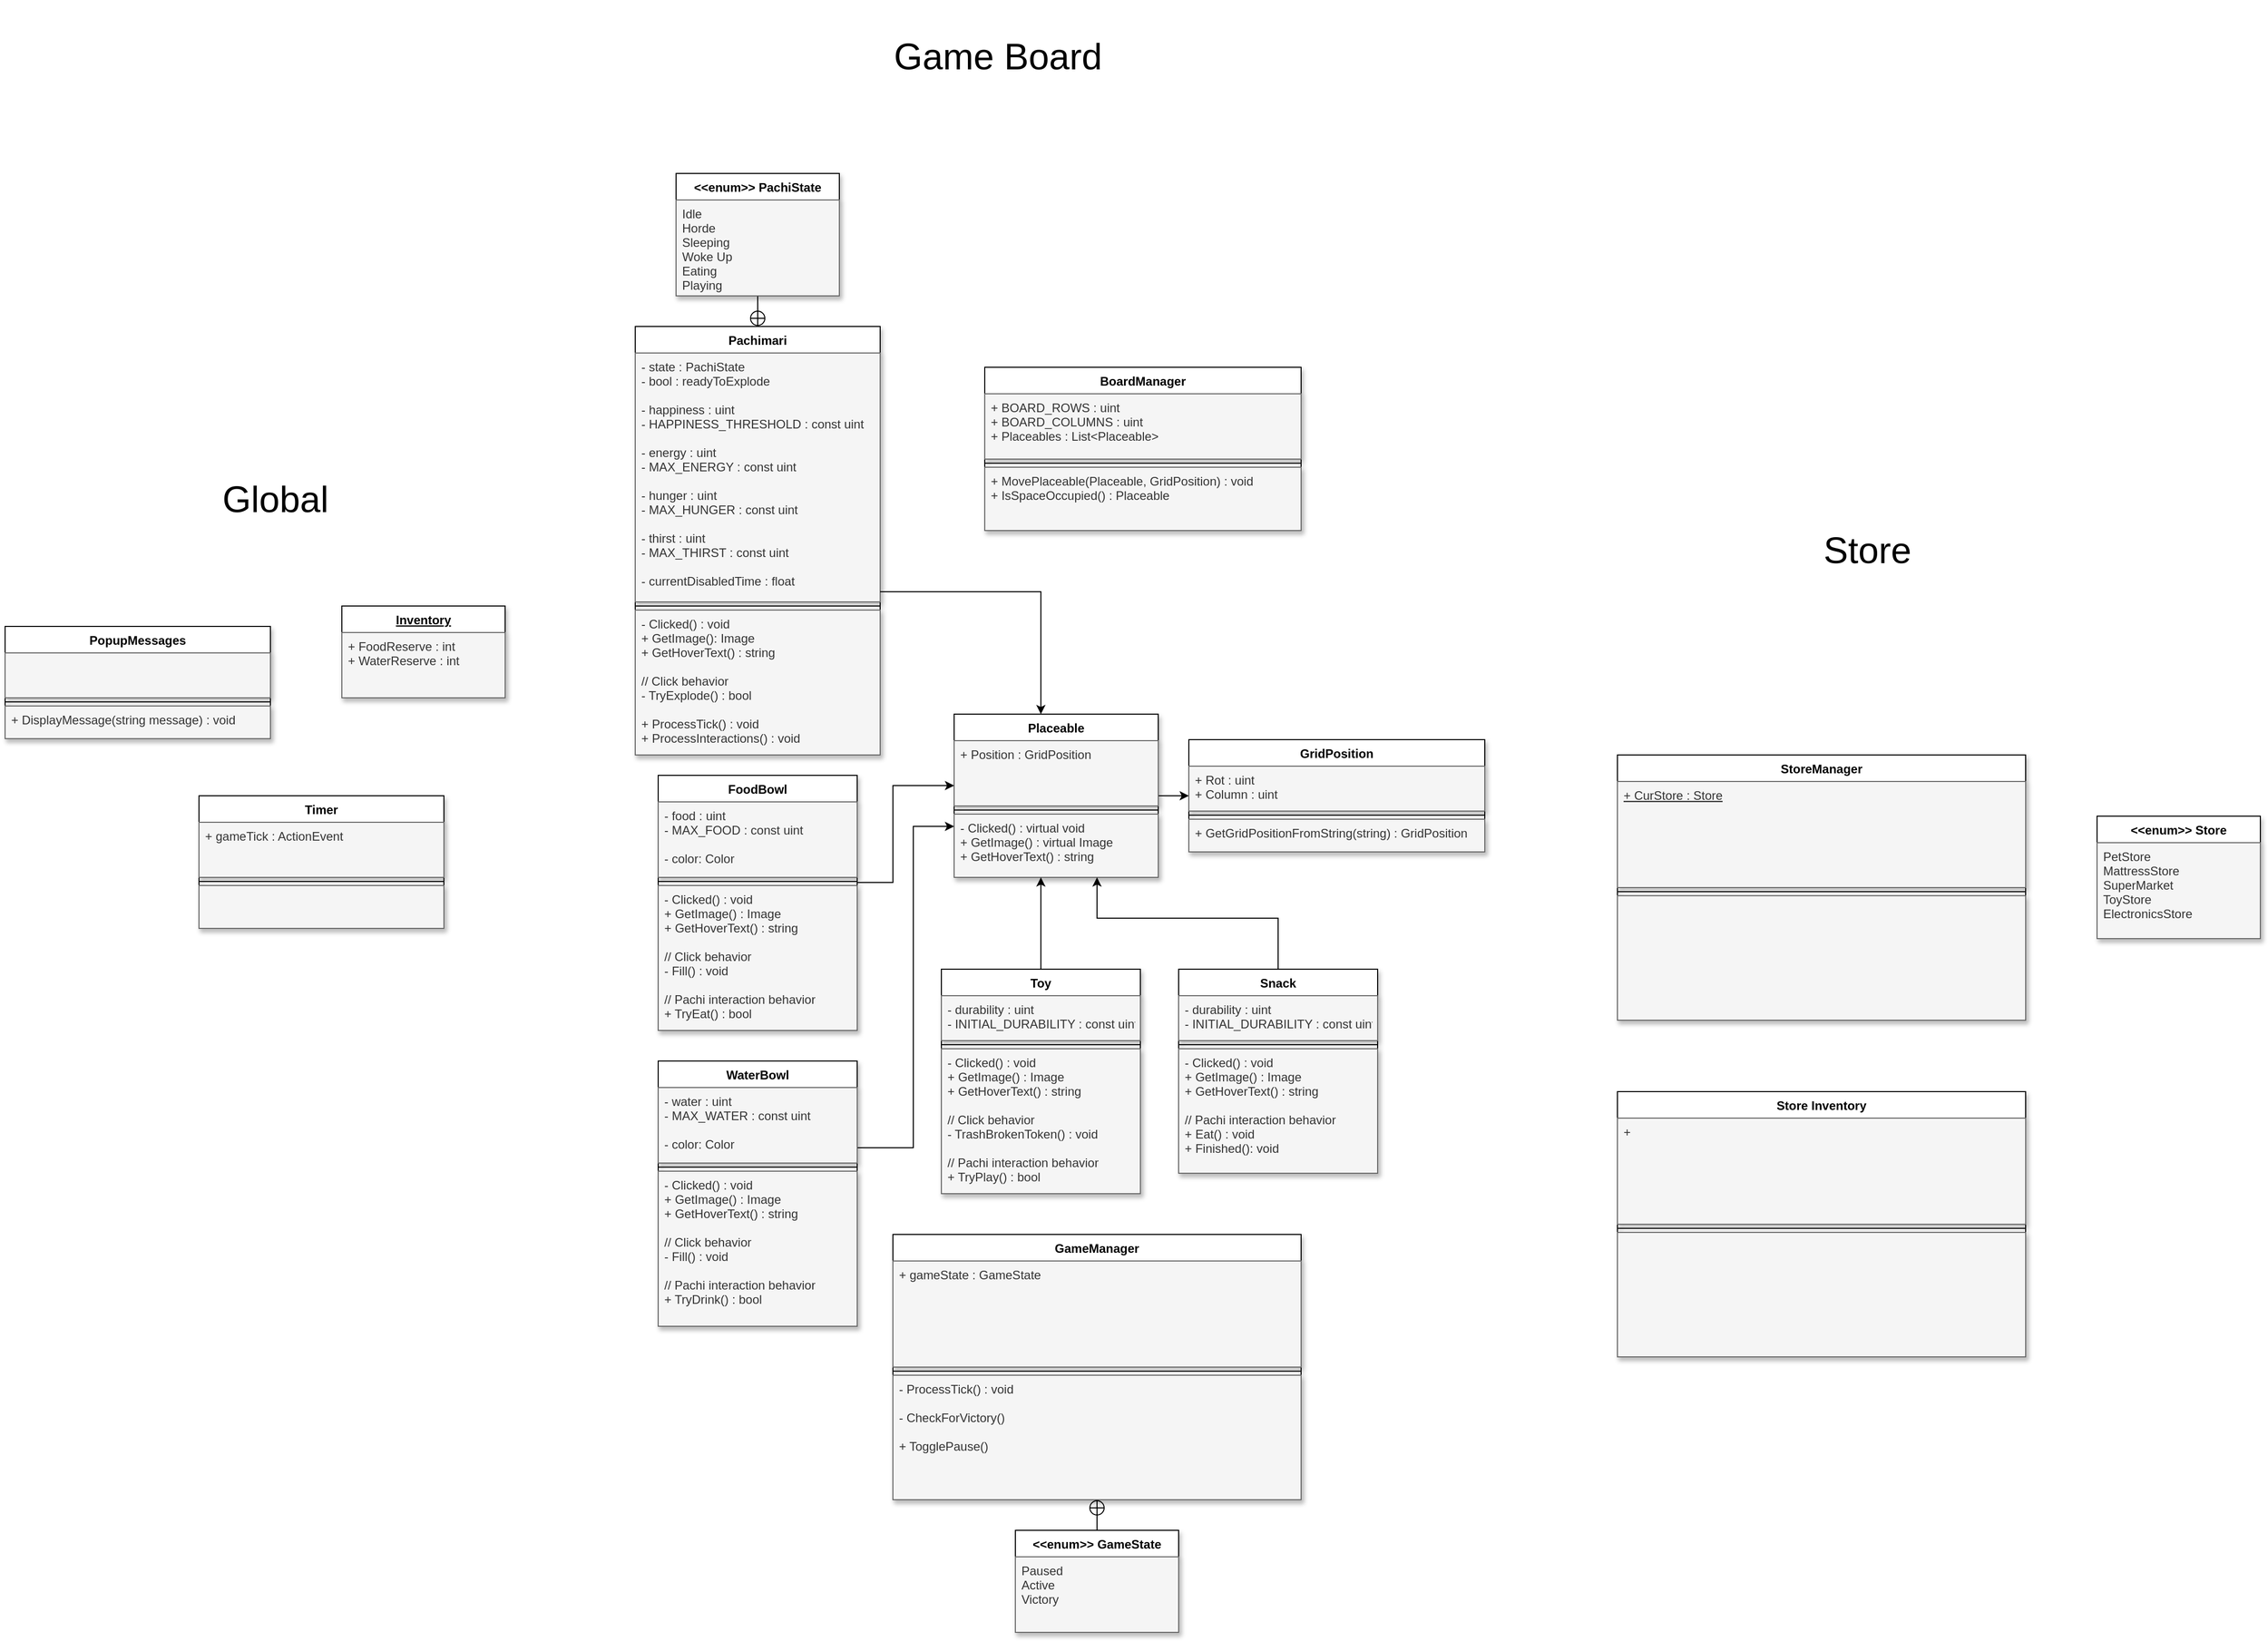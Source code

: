 <mxfile version="24.4.13" type="device">
  <diagram id="C5RBs43oDa-KdzZeNtuy" name="Page-1">
    <mxGraphModel dx="3609" dy="2235" grid="1" gridSize="10" guides="1" tooltips="1" connect="1" arrows="1" fold="1" page="1" pageScale="1" pageWidth="1169" pageHeight="827" math="0" shadow="0">
      <root>
        <mxCell id="WIyWlLk6GJQsqaUBKTNV-0" />
        <mxCell id="WIyWlLk6GJQsqaUBKTNV-1" parent="WIyWlLk6GJQsqaUBKTNV-0" />
        <mxCell id="AOlnmytW2cwgIjbbJOnA-0" value="Pachimari" style="swimlane;fontStyle=1;align=center;verticalAlign=top;childLayout=stackLayout;horizontal=1;startSize=26;horizontalStack=0;resizeParent=1;resizeParentMax=0;resizeLast=0;collapsible=1;marginBottom=0;labelBackgroundColor=none;labelBorderColor=none;shadow=1;" parent="WIyWlLk6GJQsqaUBKTNV-1" vertex="1">
          <mxGeometry x="517.5" y="-80" width="240" height="420" as="geometry" />
        </mxCell>
        <mxCell id="AOlnmytW2cwgIjbbJOnA-1" value="- state : PachiState&#xa;- bool : readyToExplode&#xa;&#xa;- happiness : uint&#xa;- HAPPINESS_THRESHOLD : const uint&#xa;&#xa;- energy : uint&#xa;- MAX_ENERGY : const uint&#xa;&#xa;- hunger : uint&#xa;- MAX_HUNGER : const uint&#xa;&#xa;- thirst : uint&#xa;- MAX_THIRST : const uint&#xa;&#xa;- currentDisabledTime : float" style="text;align=left;verticalAlign=top;spacingLeft=4;spacingRight=4;overflow=hidden;rotatable=0;points=[[0,0.5],[1,0.5]];portConstraint=eastwest;labelBackgroundColor=none;labelBorderColor=none;shadow=1;fillColor=#f5f5f5;fontColor=#333333;strokeColor=#666666;" parent="AOlnmytW2cwgIjbbJOnA-0" vertex="1">
          <mxGeometry y="26" width="240" height="244" as="geometry" />
        </mxCell>
        <mxCell id="AOlnmytW2cwgIjbbJOnA-2" value="" style="line;strokeWidth=1;align=left;verticalAlign=middle;spacingTop=-1;spacingLeft=3;spacingRight=3;rotatable=0;labelPosition=right;points=[];portConstraint=eastwest;fillColor=#FFFFFF;labelBackgroundColor=none;labelBorderColor=none;fontColor=#333333;shadow=1;" parent="AOlnmytW2cwgIjbbJOnA-0" vertex="1">
          <mxGeometry y="270" width="240" height="8" as="geometry" />
        </mxCell>
        <mxCell id="AOlnmytW2cwgIjbbJOnA-3" value="- Clicked() : void&#xa;+ GetImage(): Image&#xa;+ GetHoverText() : string&#xa;&#xa;// Click behavior&#xa;- TryExplode() : bool&#xa;&#xa;+ ProcessTick() : void&#xa;+ ProcessInteractions() : void" style="text;align=left;verticalAlign=top;spacingLeft=4;spacingRight=4;overflow=hidden;rotatable=0;points=[[0,0.5],[1,0.5]];portConstraint=eastwest;labelBackgroundColor=none;labelBorderColor=none;shadow=1;fillColor=#f5f5f5;fontColor=#333333;strokeColor=#666666;" parent="AOlnmytW2cwgIjbbJOnA-0" vertex="1">
          <mxGeometry y="278" width="240" height="142" as="geometry" />
        </mxCell>
        <mxCell id="AOlnmytW2cwgIjbbJOnA-14" style="edgeStyle=orthogonalEdgeStyle;rounded=0;orthogonalLoop=1;jettySize=auto;html=1;endArrow=circlePlus;endFill=0;" parent="WIyWlLk6GJQsqaUBKTNV-1" source="AOlnmytW2cwgIjbbJOnA-4" target="AOlnmytW2cwgIjbbJOnA-0" edge="1">
          <mxGeometry relative="1" as="geometry" />
        </mxCell>
        <mxCell id="AOlnmytW2cwgIjbbJOnA-4" value="&lt;&lt;enum&gt;&gt; PachiState" style="swimlane;fontStyle=1;align=center;verticalAlign=top;childLayout=stackLayout;horizontal=1;startSize=26;horizontalStack=0;resizeParent=1;resizeParentMax=0;resizeLast=0;collapsible=1;marginBottom=0;labelBackgroundColor=none;labelBorderColor=none;shadow=1;" parent="WIyWlLk6GJQsqaUBKTNV-1" vertex="1">
          <mxGeometry x="557.5" y="-230" width="160" height="120" as="geometry" />
        </mxCell>
        <mxCell id="AOlnmytW2cwgIjbbJOnA-5" value="Idle&#xa;Horde&#xa;Sleeping&#xa;Woke Up&#xa;Eating&#xa;Playing" style="text;align=left;verticalAlign=top;spacingLeft=4;spacingRight=4;overflow=hidden;rotatable=0;points=[[0,0.5],[1,0.5]];portConstraint=eastwest;labelBackgroundColor=none;labelBorderColor=none;shadow=1;fillColor=#f5f5f5;fontColor=#333333;strokeColor=#666666;" parent="AOlnmytW2cwgIjbbJOnA-4" vertex="1">
          <mxGeometry y="26" width="160" height="94" as="geometry" />
        </mxCell>
        <mxCell id="AOlnmytW2cwgIjbbJOnA-8" value="GameManager" style="swimlane;fontStyle=1;align=center;verticalAlign=top;childLayout=stackLayout;horizontal=1;startSize=26;horizontalStack=0;resizeParent=1;resizeParentMax=0;resizeLast=0;collapsible=1;marginBottom=0;labelBackgroundColor=none;labelBorderColor=none;shadow=1;" parent="WIyWlLk6GJQsqaUBKTNV-1" vertex="1">
          <mxGeometry x="770" y="810" width="400" height="260" as="geometry" />
        </mxCell>
        <mxCell id="AOlnmytW2cwgIjbbJOnA-9" value="+ gameState : GameState" style="text;align=left;verticalAlign=top;spacingLeft=4;spacingRight=4;overflow=hidden;rotatable=0;points=[[0,0.5],[1,0.5]];portConstraint=eastwest;labelBackgroundColor=none;labelBorderColor=none;shadow=1;fillColor=#f5f5f5;fontColor=#333333;strokeColor=#666666;" parent="AOlnmytW2cwgIjbbJOnA-8" vertex="1">
          <mxGeometry y="26" width="400" height="104" as="geometry" />
        </mxCell>
        <mxCell id="AOlnmytW2cwgIjbbJOnA-10" value="" style="line;strokeWidth=1;align=left;verticalAlign=middle;spacingTop=-1;spacingLeft=3;spacingRight=3;rotatable=0;labelPosition=right;points=[];portConstraint=eastwest;fillColor=#FFFFFF;labelBackgroundColor=none;labelBorderColor=none;fontColor=#333333;shadow=1;" parent="AOlnmytW2cwgIjbbJOnA-8" vertex="1">
          <mxGeometry y="130" width="400" height="8" as="geometry" />
        </mxCell>
        <mxCell id="AOlnmytW2cwgIjbbJOnA-11" value="- ProcessTick() : void&#xa;&#xa;- CheckForVictory()&#xa;&#xa;+ TogglePause()" style="text;align=left;verticalAlign=top;spacingLeft=4;spacingRight=4;overflow=hidden;rotatable=0;points=[[0,0.5],[1,0.5]];portConstraint=eastwest;labelBackgroundColor=none;labelBorderColor=none;shadow=1;fillColor=#f5f5f5;fontColor=#333333;strokeColor=#666666;" parent="AOlnmytW2cwgIjbbJOnA-8" vertex="1">
          <mxGeometry y="138" width="400" height="122" as="geometry" />
        </mxCell>
        <mxCell id="AOlnmytW2cwgIjbbJOnA-15" style="edgeStyle=orthogonalEdgeStyle;rounded=0;orthogonalLoop=1;jettySize=auto;html=1;endArrow=circlePlus;endFill=0;" parent="WIyWlLk6GJQsqaUBKTNV-1" source="AOlnmytW2cwgIjbbJOnA-12" target="AOlnmytW2cwgIjbbJOnA-8" edge="1">
          <mxGeometry relative="1" as="geometry" />
        </mxCell>
        <mxCell id="AOlnmytW2cwgIjbbJOnA-12" value="&lt;&lt;enum&gt;&gt; GameState" style="swimlane;fontStyle=1;align=center;verticalAlign=top;childLayout=stackLayout;horizontal=1;startSize=26;horizontalStack=0;resizeParent=1;resizeParentMax=0;resizeLast=0;collapsible=1;marginBottom=0;labelBackgroundColor=none;labelBorderColor=none;shadow=1;" parent="WIyWlLk6GJQsqaUBKTNV-1" vertex="1">
          <mxGeometry x="890" y="1100" width="160" height="100" as="geometry" />
        </mxCell>
        <mxCell id="AOlnmytW2cwgIjbbJOnA-13" value="Paused&#xa;Active&#xa;Victory" style="text;align=left;verticalAlign=top;spacingLeft=4;spacingRight=4;overflow=hidden;rotatable=0;points=[[0,0.5],[1,0.5]];portConstraint=eastwest;labelBackgroundColor=none;labelBorderColor=none;shadow=1;fillColor=#f5f5f5;fontColor=#333333;strokeColor=#666666;" parent="AOlnmytW2cwgIjbbJOnA-12" vertex="1">
          <mxGeometry y="26" width="160" height="74" as="geometry" />
        </mxCell>
        <mxCell id="fGlntZkjJG9JMQLnjwlm-58" style="edgeStyle=orthogonalEdgeStyle;rounded=0;orthogonalLoop=1;jettySize=auto;html=1;" edge="1" parent="WIyWlLk6GJQsqaUBKTNV-1" source="fGlntZkjJG9JMQLnjwlm-0" target="fGlntZkjJG9JMQLnjwlm-53">
          <mxGeometry relative="1" as="geometry" />
        </mxCell>
        <mxCell id="fGlntZkjJG9JMQLnjwlm-0" value="Placeable" style="swimlane;fontStyle=1;align=center;verticalAlign=top;childLayout=stackLayout;horizontal=1;startSize=26;horizontalStack=0;resizeParent=1;resizeParentMax=0;resizeLast=0;collapsible=1;marginBottom=0;labelBackgroundColor=none;labelBorderColor=none;shadow=1;" vertex="1" parent="WIyWlLk6GJQsqaUBKTNV-1">
          <mxGeometry x="830" y="300" width="200" height="160" as="geometry" />
        </mxCell>
        <mxCell id="fGlntZkjJG9JMQLnjwlm-1" value="+ Position : GridPosition" style="text;align=left;verticalAlign=top;spacingLeft=4;spacingRight=4;overflow=hidden;rotatable=0;points=[[0,0.5],[1,0.5]];portConstraint=eastwest;labelBackgroundColor=none;labelBorderColor=none;shadow=1;fillColor=#f5f5f5;fontColor=#333333;strokeColor=#666666;" vertex="1" parent="fGlntZkjJG9JMQLnjwlm-0">
          <mxGeometry y="26" width="200" height="64" as="geometry" />
        </mxCell>
        <mxCell id="fGlntZkjJG9JMQLnjwlm-2" value="" style="line;strokeWidth=1;align=left;verticalAlign=middle;spacingTop=-1;spacingLeft=3;spacingRight=3;rotatable=0;labelPosition=right;points=[];portConstraint=eastwest;fillColor=#FFFFFF;labelBackgroundColor=none;labelBorderColor=none;fontColor=#333333;shadow=1;" vertex="1" parent="fGlntZkjJG9JMQLnjwlm-0">
          <mxGeometry y="90" width="200" height="8" as="geometry" />
        </mxCell>
        <mxCell id="fGlntZkjJG9JMQLnjwlm-3" value="- Clicked() : virtual void&#xa;+ GetImage() : virtual Image&#xa;+ GetHoverText() : string" style="text;align=left;verticalAlign=top;spacingLeft=4;spacingRight=4;overflow=hidden;rotatable=0;points=[[0,0.5],[1,0.5]];portConstraint=eastwest;labelBackgroundColor=none;labelBorderColor=none;shadow=1;fillColor=#f5f5f5;fontColor=#333333;strokeColor=#666666;" vertex="1" parent="fGlntZkjJG9JMQLnjwlm-0">
          <mxGeometry y="98" width="200" height="62" as="geometry" />
        </mxCell>
        <mxCell id="fGlntZkjJG9JMQLnjwlm-13" style="edgeStyle=orthogonalEdgeStyle;rounded=0;orthogonalLoop=1;jettySize=auto;html=1;" edge="1" parent="WIyWlLk6GJQsqaUBKTNV-1" source="AOlnmytW2cwgIjbbJOnA-1" target="fGlntZkjJG9JMQLnjwlm-0">
          <mxGeometry relative="1" as="geometry">
            <Array as="points">
              <mxPoint x="915" y="180" />
            </Array>
          </mxGeometry>
        </mxCell>
        <mxCell id="fGlntZkjJG9JMQLnjwlm-38" style="edgeStyle=orthogonalEdgeStyle;rounded=0;orthogonalLoop=1;jettySize=auto;html=1;" edge="1" parent="WIyWlLk6GJQsqaUBKTNV-1" source="fGlntZkjJG9JMQLnjwlm-14" target="fGlntZkjJG9JMQLnjwlm-0">
          <mxGeometry relative="1" as="geometry">
            <Array as="points">
              <mxPoint x="770" y="465" />
              <mxPoint x="770" y="370" />
            </Array>
          </mxGeometry>
        </mxCell>
        <mxCell id="fGlntZkjJG9JMQLnjwlm-14" value="FoodBowl" style="swimlane;fontStyle=1;align=center;verticalAlign=top;childLayout=stackLayout;horizontal=1;startSize=26;horizontalStack=0;resizeParent=1;resizeParentMax=0;resizeLast=0;collapsible=1;marginBottom=0;labelBackgroundColor=none;labelBorderColor=none;shadow=1;" vertex="1" parent="WIyWlLk6GJQsqaUBKTNV-1">
          <mxGeometry x="540" y="360" width="195" height="250" as="geometry" />
        </mxCell>
        <mxCell id="fGlntZkjJG9JMQLnjwlm-15" value="- food : uint&#xa;- MAX_FOOD : const uint&#xa;&#xa;- color: Color" style="text;align=left;verticalAlign=top;spacingLeft=4;spacingRight=4;overflow=hidden;rotatable=0;points=[[0,0.5],[1,0.5]];portConstraint=eastwest;labelBackgroundColor=none;labelBorderColor=none;shadow=1;fillColor=#f5f5f5;fontColor=#333333;strokeColor=#666666;" vertex="1" parent="fGlntZkjJG9JMQLnjwlm-14">
          <mxGeometry y="26" width="195" height="74" as="geometry" />
        </mxCell>
        <mxCell id="fGlntZkjJG9JMQLnjwlm-16" value="" style="line;strokeWidth=1;align=left;verticalAlign=middle;spacingTop=-1;spacingLeft=3;spacingRight=3;rotatable=0;labelPosition=right;points=[];portConstraint=eastwest;fillColor=#FFFFFF;labelBackgroundColor=none;labelBorderColor=none;fontColor=#333333;shadow=1;" vertex="1" parent="fGlntZkjJG9JMQLnjwlm-14">
          <mxGeometry y="100" width="195" height="8" as="geometry" />
        </mxCell>
        <mxCell id="fGlntZkjJG9JMQLnjwlm-17" value="- Clicked() : void&#xa;+ GetImage() : Image&#xa;+ GetHoverText() : string&#xa;&#xa;// Click behavior&#xa;- Fill() : void&#xa;&#xa;// Pachi interaction behavior&#xa;+ TryEat() : bool" style="text;align=left;verticalAlign=top;spacingLeft=4;spacingRight=4;overflow=hidden;rotatable=0;points=[[0,0.5],[1,0.5]];portConstraint=eastwest;labelBackgroundColor=none;labelBorderColor=none;shadow=1;fillColor=#f5f5f5;fontColor=#333333;strokeColor=#666666;" vertex="1" parent="fGlntZkjJG9JMQLnjwlm-14">
          <mxGeometry y="108" width="195" height="142" as="geometry" />
        </mxCell>
        <mxCell id="fGlntZkjJG9JMQLnjwlm-22" value="Inventory" style="swimlane;fontStyle=5;align=center;verticalAlign=top;childLayout=stackLayout;horizontal=1;startSize=26;horizontalStack=0;resizeParent=1;resizeParentMax=0;resizeLast=0;collapsible=1;marginBottom=0;labelBackgroundColor=none;labelBorderColor=none;shadow=1;" vertex="1" parent="WIyWlLk6GJQsqaUBKTNV-1">
          <mxGeometry x="230" y="194" width="160" height="90" as="geometry" />
        </mxCell>
        <mxCell id="fGlntZkjJG9JMQLnjwlm-23" value="+ FoodReserve : int&#xa;+ WaterReserve : int" style="text;align=left;verticalAlign=top;spacingLeft=4;spacingRight=4;overflow=hidden;rotatable=0;points=[[0,0.5],[1,0.5]];portConstraint=eastwest;labelBackgroundColor=none;labelBorderColor=none;shadow=1;fillColor=#f5f5f5;fontColor=#333333;strokeColor=#666666;" vertex="1" parent="fGlntZkjJG9JMQLnjwlm-22">
          <mxGeometry y="26" width="160" height="64" as="geometry" />
        </mxCell>
        <mxCell id="fGlntZkjJG9JMQLnjwlm-26" value="PopupMessages" style="swimlane;fontStyle=1;align=center;verticalAlign=top;childLayout=stackLayout;horizontal=1;startSize=26;horizontalStack=0;resizeParent=1;resizeParentMax=0;resizeLast=0;collapsible=1;marginBottom=0;labelBackgroundColor=none;labelBorderColor=none;shadow=1;" vertex="1" parent="WIyWlLk6GJQsqaUBKTNV-1">
          <mxGeometry x="-100" y="214" width="260" height="110" as="geometry" />
        </mxCell>
        <mxCell id="fGlntZkjJG9JMQLnjwlm-27" value="" style="text;align=left;verticalAlign=top;spacingLeft=4;spacingRight=4;overflow=hidden;rotatable=0;points=[[0,0.5],[1,0.5]];portConstraint=eastwest;labelBackgroundColor=none;labelBorderColor=none;shadow=1;fillColor=#f5f5f5;fontColor=#333333;strokeColor=#666666;" vertex="1" parent="fGlntZkjJG9JMQLnjwlm-26">
          <mxGeometry y="26" width="260" height="44" as="geometry" />
        </mxCell>
        <mxCell id="fGlntZkjJG9JMQLnjwlm-28" value="" style="line;strokeWidth=1;align=left;verticalAlign=middle;spacingTop=-1;spacingLeft=3;spacingRight=3;rotatable=0;labelPosition=right;points=[];portConstraint=eastwest;fillColor=#FFFFFF;labelBackgroundColor=none;labelBorderColor=none;fontColor=#333333;shadow=1;" vertex="1" parent="fGlntZkjJG9JMQLnjwlm-26">
          <mxGeometry y="70" width="260" height="8" as="geometry" />
        </mxCell>
        <mxCell id="fGlntZkjJG9JMQLnjwlm-29" value="+ DisplayMessage(string message) : void" style="text;align=left;verticalAlign=top;spacingLeft=4;spacingRight=4;overflow=hidden;rotatable=0;points=[[0,0.5],[1,0.5]];portConstraint=eastwest;labelBackgroundColor=none;labelBorderColor=none;shadow=1;fillColor=#f5f5f5;fontColor=#333333;strokeColor=#666666;" vertex="1" parent="fGlntZkjJG9JMQLnjwlm-26">
          <mxGeometry y="78" width="260" height="32" as="geometry" />
        </mxCell>
        <mxCell id="fGlntZkjJG9JMQLnjwlm-39" style="edgeStyle=orthogonalEdgeStyle;rounded=0;orthogonalLoop=1;jettySize=auto;html=1;" edge="1" parent="WIyWlLk6GJQsqaUBKTNV-1" source="fGlntZkjJG9JMQLnjwlm-34" target="fGlntZkjJG9JMQLnjwlm-0">
          <mxGeometry relative="1" as="geometry">
            <Array as="points">
              <mxPoint x="915" y="490" />
              <mxPoint x="915" y="490" />
            </Array>
          </mxGeometry>
        </mxCell>
        <mxCell id="fGlntZkjJG9JMQLnjwlm-34" value="Toy" style="swimlane;fontStyle=1;align=center;verticalAlign=top;childLayout=stackLayout;horizontal=1;startSize=26;horizontalStack=0;resizeParent=1;resizeParentMax=0;resizeLast=0;collapsible=1;marginBottom=0;labelBackgroundColor=none;labelBorderColor=none;shadow=1;" vertex="1" parent="WIyWlLk6GJQsqaUBKTNV-1">
          <mxGeometry x="817.5" y="550" width="195" height="220" as="geometry" />
        </mxCell>
        <mxCell id="fGlntZkjJG9JMQLnjwlm-35" value="- durability : uint&#xa;- INITIAL_DURABILITY : const uint" style="text;align=left;verticalAlign=top;spacingLeft=4;spacingRight=4;overflow=hidden;rotatable=0;points=[[0,0.5],[1,0.5]];portConstraint=eastwest;labelBackgroundColor=none;labelBorderColor=none;shadow=1;fillColor=#f5f5f5;fontColor=#333333;strokeColor=#666666;" vertex="1" parent="fGlntZkjJG9JMQLnjwlm-34">
          <mxGeometry y="26" width="195" height="44" as="geometry" />
        </mxCell>
        <mxCell id="fGlntZkjJG9JMQLnjwlm-36" value="" style="line;strokeWidth=1;align=left;verticalAlign=middle;spacingTop=-1;spacingLeft=3;spacingRight=3;rotatable=0;labelPosition=right;points=[];portConstraint=eastwest;fillColor=#FFFFFF;labelBackgroundColor=none;labelBorderColor=none;fontColor=#333333;shadow=1;" vertex="1" parent="fGlntZkjJG9JMQLnjwlm-34">
          <mxGeometry y="70" width="195" height="8" as="geometry" />
        </mxCell>
        <mxCell id="fGlntZkjJG9JMQLnjwlm-37" value="- Clicked() : void&#xa;+ GetImage() : Image&#xa;+ GetHoverText() : string&#xa;&#xa;// Click behavior&#xa;- TrashBrokenToken() : void&#xa;&#xa;// Pachi interaction behavior&#xa;+ TryPlay() : bool&#xa;" style="text;align=left;verticalAlign=top;spacingLeft=4;spacingRight=4;overflow=hidden;rotatable=0;points=[[0,0.5],[1,0.5]];portConstraint=eastwest;labelBackgroundColor=none;labelBorderColor=none;shadow=1;fillColor=#f5f5f5;fontColor=#333333;strokeColor=#666666;" vertex="1" parent="fGlntZkjJG9JMQLnjwlm-34">
          <mxGeometry y="78" width="195" height="142" as="geometry" />
        </mxCell>
        <mxCell id="fGlntZkjJG9JMQLnjwlm-44" style="edgeStyle=orthogonalEdgeStyle;rounded=0;orthogonalLoop=1;jettySize=auto;html=1;" edge="1" parent="WIyWlLk6GJQsqaUBKTNV-1" source="fGlntZkjJG9JMQLnjwlm-40" target="fGlntZkjJG9JMQLnjwlm-0">
          <mxGeometry relative="1" as="geometry">
            <Array as="points">
              <mxPoint x="790" y="725" />
              <mxPoint x="790" y="410" />
            </Array>
          </mxGeometry>
        </mxCell>
        <mxCell id="fGlntZkjJG9JMQLnjwlm-40" value="WaterBowl" style="swimlane;fontStyle=1;align=center;verticalAlign=top;childLayout=stackLayout;horizontal=1;startSize=26;horizontalStack=0;resizeParent=1;resizeParentMax=0;resizeLast=0;collapsible=1;marginBottom=0;labelBackgroundColor=none;labelBorderColor=none;shadow=1;" vertex="1" parent="WIyWlLk6GJQsqaUBKTNV-1">
          <mxGeometry x="540" y="640" width="195" height="260" as="geometry" />
        </mxCell>
        <mxCell id="fGlntZkjJG9JMQLnjwlm-41" value="- water : uint&#xa;- MAX_WATER : const uint&#xa;&#xa;- color: Color" style="text;align=left;verticalAlign=top;spacingLeft=4;spacingRight=4;overflow=hidden;rotatable=0;points=[[0,0.5],[1,0.5]];portConstraint=eastwest;labelBackgroundColor=none;labelBorderColor=none;shadow=1;fillColor=#f5f5f5;fontColor=#333333;strokeColor=#666666;" vertex="1" parent="fGlntZkjJG9JMQLnjwlm-40">
          <mxGeometry y="26" width="195" height="74" as="geometry" />
        </mxCell>
        <mxCell id="fGlntZkjJG9JMQLnjwlm-42" value="" style="line;strokeWidth=1;align=left;verticalAlign=middle;spacingTop=-1;spacingLeft=3;spacingRight=3;rotatable=0;labelPosition=right;points=[];portConstraint=eastwest;fillColor=#FFFFFF;labelBackgroundColor=none;labelBorderColor=none;fontColor=#333333;shadow=1;" vertex="1" parent="fGlntZkjJG9JMQLnjwlm-40">
          <mxGeometry y="100" width="195" height="8" as="geometry" />
        </mxCell>
        <mxCell id="fGlntZkjJG9JMQLnjwlm-43" value="- Clicked() : void&#xa;+ GetImage() : Image&#xa;+ GetHoverText() : string&#xa;&#xa;// Click behavior&#xa;- Fill() : void&#xa;&#xa;// Pachi interaction behavior&#xa;+ TryDrink() : bool" style="text;align=left;verticalAlign=top;spacingLeft=4;spacingRight=4;overflow=hidden;rotatable=0;points=[[0,0.5],[1,0.5]];portConstraint=eastwest;labelBackgroundColor=none;labelBorderColor=none;shadow=1;fillColor=#f5f5f5;fontColor=#333333;strokeColor=#666666;" vertex="1" parent="fGlntZkjJG9JMQLnjwlm-40">
          <mxGeometry y="108" width="195" height="152" as="geometry" />
        </mxCell>
        <mxCell id="fGlntZkjJG9JMQLnjwlm-45" value="BoardManager" style="swimlane;fontStyle=1;align=center;verticalAlign=top;childLayout=stackLayout;horizontal=1;startSize=26;horizontalStack=0;resizeParent=1;resizeParentMax=0;resizeLast=0;collapsible=1;marginBottom=0;labelBackgroundColor=none;labelBorderColor=none;shadow=1;" vertex="1" parent="WIyWlLk6GJQsqaUBKTNV-1">
          <mxGeometry x="860" y="-40" width="310" height="160" as="geometry" />
        </mxCell>
        <mxCell id="fGlntZkjJG9JMQLnjwlm-46" value="+ BOARD_ROWS : uint&#xa;+ BOARD_COLUMNS : uint&#xa;+ Placeables : List&lt;Placeable&gt;" style="text;align=left;verticalAlign=top;spacingLeft=4;spacingRight=4;overflow=hidden;rotatable=0;points=[[0,0.5],[1,0.5]];portConstraint=eastwest;labelBackgroundColor=none;labelBorderColor=none;shadow=1;fillColor=#f5f5f5;fontColor=#333333;strokeColor=#666666;" vertex="1" parent="fGlntZkjJG9JMQLnjwlm-45">
          <mxGeometry y="26" width="310" height="64" as="geometry" />
        </mxCell>
        <mxCell id="fGlntZkjJG9JMQLnjwlm-47" value="" style="line;strokeWidth=1;align=left;verticalAlign=middle;spacingTop=-1;spacingLeft=3;spacingRight=3;rotatable=0;labelPosition=right;points=[];portConstraint=eastwest;fillColor=#FFFFFF;labelBackgroundColor=none;labelBorderColor=none;fontColor=#333333;shadow=1;" vertex="1" parent="fGlntZkjJG9JMQLnjwlm-45">
          <mxGeometry y="90" width="310" height="8" as="geometry" />
        </mxCell>
        <mxCell id="fGlntZkjJG9JMQLnjwlm-48" value="+ MovePlaceable(Placeable, GridPosition) : void&#xa;+ IsSpaceOccupied() : Placeable" style="text;align=left;verticalAlign=top;spacingLeft=4;spacingRight=4;overflow=hidden;rotatable=0;points=[[0,0.5],[1,0.5]];portConstraint=eastwest;labelBackgroundColor=none;labelBorderColor=none;shadow=1;fillColor=#f5f5f5;fontColor=#333333;strokeColor=#666666;" vertex="1" parent="fGlntZkjJG9JMQLnjwlm-45">
          <mxGeometry y="98" width="310" height="62" as="geometry" />
        </mxCell>
        <mxCell id="fGlntZkjJG9JMQLnjwlm-49" value="Timer" style="swimlane;fontStyle=1;align=center;verticalAlign=top;childLayout=stackLayout;horizontal=1;startSize=26;horizontalStack=0;resizeParent=1;resizeParentMax=0;resizeLast=0;collapsible=1;marginBottom=0;labelBackgroundColor=none;labelBorderColor=none;shadow=1;" vertex="1" parent="WIyWlLk6GJQsqaUBKTNV-1">
          <mxGeometry x="90" y="380" width="240" height="130" as="geometry" />
        </mxCell>
        <mxCell id="fGlntZkjJG9JMQLnjwlm-50" value="+ gameTick : ActionEvent" style="text;align=left;verticalAlign=top;spacingLeft=4;spacingRight=4;overflow=hidden;rotatable=0;points=[[0,0.5],[1,0.5]];portConstraint=eastwest;labelBackgroundColor=none;labelBorderColor=none;shadow=1;fillColor=#f5f5f5;fontColor=#333333;strokeColor=#666666;" vertex="1" parent="fGlntZkjJG9JMQLnjwlm-49">
          <mxGeometry y="26" width="240" height="54" as="geometry" />
        </mxCell>
        <mxCell id="fGlntZkjJG9JMQLnjwlm-51" value="" style="line;strokeWidth=1;align=left;verticalAlign=middle;spacingTop=-1;spacingLeft=3;spacingRight=3;rotatable=0;labelPosition=right;points=[];portConstraint=eastwest;fillColor=#FFFFFF;labelBackgroundColor=none;labelBorderColor=none;fontColor=#333333;shadow=1;" vertex="1" parent="fGlntZkjJG9JMQLnjwlm-49">
          <mxGeometry y="80" width="240" height="8" as="geometry" />
        </mxCell>
        <mxCell id="fGlntZkjJG9JMQLnjwlm-52" value="" style="text;align=left;verticalAlign=top;spacingLeft=4;spacingRight=4;overflow=hidden;rotatable=0;points=[[0,0.5],[1,0.5]];portConstraint=eastwest;labelBackgroundColor=none;labelBorderColor=none;shadow=1;fillColor=#f5f5f5;fontColor=#333333;strokeColor=#666666;" vertex="1" parent="fGlntZkjJG9JMQLnjwlm-49">
          <mxGeometry y="88" width="240" height="42" as="geometry" />
        </mxCell>
        <mxCell id="fGlntZkjJG9JMQLnjwlm-53" value="GridPosition" style="swimlane;fontStyle=1;align=center;verticalAlign=top;childLayout=stackLayout;horizontal=1;startSize=26;horizontalStack=0;resizeParent=1;resizeParentMax=0;resizeLast=0;collapsible=1;marginBottom=0;labelBackgroundColor=none;labelBorderColor=none;shadow=1;" vertex="1" parent="WIyWlLk6GJQsqaUBKTNV-1">
          <mxGeometry x="1060" y="325" width="290" height="110" as="geometry" />
        </mxCell>
        <mxCell id="fGlntZkjJG9JMQLnjwlm-54" value="+ Rot : uint&#xa;+ Column : uint" style="text;align=left;verticalAlign=top;spacingLeft=4;spacingRight=4;overflow=hidden;rotatable=0;points=[[0,0.5],[1,0.5]];portConstraint=eastwest;labelBackgroundColor=none;labelBorderColor=none;shadow=1;fillColor=#f5f5f5;fontColor=#333333;strokeColor=#666666;" vertex="1" parent="fGlntZkjJG9JMQLnjwlm-53">
          <mxGeometry y="26" width="290" height="44" as="geometry" />
        </mxCell>
        <mxCell id="fGlntZkjJG9JMQLnjwlm-55" value="" style="line;strokeWidth=1;align=left;verticalAlign=middle;spacingTop=-1;spacingLeft=3;spacingRight=3;rotatable=0;labelPosition=right;points=[];portConstraint=eastwest;fillColor=#FFFFFF;labelBackgroundColor=none;labelBorderColor=none;fontColor=#333333;shadow=1;" vertex="1" parent="fGlntZkjJG9JMQLnjwlm-53">
          <mxGeometry y="70" width="290" height="8" as="geometry" />
        </mxCell>
        <mxCell id="fGlntZkjJG9JMQLnjwlm-56" value="+ GetGridPositionFromString(string) : GridPosition" style="text;align=left;verticalAlign=top;spacingLeft=4;spacingRight=4;overflow=hidden;rotatable=0;points=[[0,0.5],[1,0.5]];portConstraint=eastwest;labelBackgroundColor=none;labelBorderColor=none;shadow=1;fillColor=#f5f5f5;fontColor=#333333;strokeColor=#666666;" vertex="1" parent="fGlntZkjJG9JMQLnjwlm-53">
          <mxGeometry y="78" width="290" height="32" as="geometry" />
        </mxCell>
        <mxCell id="fGlntZkjJG9JMQLnjwlm-64" style="edgeStyle=orthogonalEdgeStyle;rounded=0;orthogonalLoop=1;jettySize=auto;html=1;" edge="1" parent="WIyWlLk6GJQsqaUBKTNV-1" source="fGlntZkjJG9JMQLnjwlm-59" target="fGlntZkjJG9JMQLnjwlm-0">
          <mxGeometry relative="1" as="geometry">
            <Array as="points">
              <mxPoint x="1148" y="500" />
              <mxPoint x="970" y="500" />
            </Array>
          </mxGeometry>
        </mxCell>
        <mxCell id="fGlntZkjJG9JMQLnjwlm-59" value="Snack" style="swimlane;fontStyle=1;align=center;verticalAlign=top;childLayout=stackLayout;horizontal=1;startSize=26;horizontalStack=0;resizeParent=1;resizeParentMax=0;resizeLast=0;collapsible=1;marginBottom=0;labelBackgroundColor=none;labelBorderColor=none;shadow=1;" vertex="1" parent="WIyWlLk6GJQsqaUBKTNV-1">
          <mxGeometry x="1050" y="550" width="195" height="200" as="geometry" />
        </mxCell>
        <mxCell id="fGlntZkjJG9JMQLnjwlm-60" value="- durability : uint&#xa;- INITIAL_DURABILITY : const uint" style="text;align=left;verticalAlign=top;spacingLeft=4;spacingRight=4;overflow=hidden;rotatable=0;points=[[0,0.5],[1,0.5]];portConstraint=eastwest;labelBackgroundColor=none;labelBorderColor=none;shadow=1;fillColor=#f5f5f5;fontColor=#333333;strokeColor=#666666;" vertex="1" parent="fGlntZkjJG9JMQLnjwlm-59">
          <mxGeometry y="26" width="195" height="44" as="geometry" />
        </mxCell>
        <mxCell id="fGlntZkjJG9JMQLnjwlm-61" value="" style="line;strokeWidth=1;align=left;verticalAlign=middle;spacingTop=-1;spacingLeft=3;spacingRight=3;rotatable=0;labelPosition=right;points=[];portConstraint=eastwest;fillColor=#FFFFFF;labelBackgroundColor=none;labelBorderColor=none;fontColor=#333333;shadow=1;" vertex="1" parent="fGlntZkjJG9JMQLnjwlm-59">
          <mxGeometry y="70" width="195" height="8" as="geometry" />
        </mxCell>
        <mxCell id="fGlntZkjJG9JMQLnjwlm-62" value="- Clicked() : void&#xa;+ GetImage() : Image&#xa;+ GetHoverText() : string&#xa;&#xa;// Pachi interaction behavior&#xa;+ Eat() : void&#xa;+ Finished(): void" style="text;align=left;verticalAlign=top;spacingLeft=4;spacingRight=4;overflow=hidden;rotatable=0;points=[[0,0.5],[1,0.5]];portConstraint=eastwest;labelBackgroundColor=none;labelBorderColor=none;shadow=1;fillColor=#f5f5f5;fontColor=#333333;strokeColor=#666666;" vertex="1" parent="fGlntZkjJG9JMQLnjwlm-59">
          <mxGeometry y="78" width="195" height="122" as="geometry" />
        </mxCell>
        <mxCell id="fGlntZkjJG9JMQLnjwlm-65" value="StoreManager" style="swimlane;fontStyle=1;align=center;verticalAlign=top;childLayout=stackLayout;horizontal=1;startSize=26;horizontalStack=0;resizeParent=1;resizeParentMax=0;resizeLast=0;collapsible=1;marginBottom=0;labelBackgroundColor=none;labelBorderColor=none;shadow=1;" vertex="1" parent="WIyWlLk6GJQsqaUBKTNV-1">
          <mxGeometry x="1480" y="340" width="400" height="260" as="geometry" />
        </mxCell>
        <mxCell id="fGlntZkjJG9JMQLnjwlm-66" value="+ CurStore : Store" style="text;align=left;verticalAlign=top;spacingLeft=4;spacingRight=4;overflow=hidden;rotatable=0;points=[[0,0.5],[1,0.5]];portConstraint=eastwest;labelBackgroundColor=none;labelBorderColor=none;shadow=1;fillColor=#f5f5f5;fontColor=#333333;strokeColor=#666666;fontStyle=4" vertex="1" parent="fGlntZkjJG9JMQLnjwlm-65">
          <mxGeometry y="26" width="400" height="104" as="geometry" />
        </mxCell>
        <mxCell id="fGlntZkjJG9JMQLnjwlm-67" value="" style="line;strokeWidth=1;align=left;verticalAlign=middle;spacingTop=-1;spacingLeft=3;spacingRight=3;rotatable=0;labelPosition=right;points=[];portConstraint=eastwest;fillColor=#FFFFFF;labelBackgroundColor=none;labelBorderColor=none;fontColor=#333333;shadow=1;" vertex="1" parent="fGlntZkjJG9JMQLnjwlm-65">
          <mxGeometry y="130" width="400" height="8" as="geometry" />
        </mxCell>
        <mxCell id="fGlntZkjJG9JMQLnjwlm-68" value="" style="text;align=left;verticalAlign=top;spacingLeft=4;spacingRight=4;overflow=hidden;rotatable=0;points=[[0,0.5],[1,0.5]];portConstraint=eastwest;labelBackgroundColor=none;labelBorderColor=none;shadow=1;fillColor=#f5f5f5;fontColor=#333333;strokeColor=#666666;" vertex="1" parent="fGlntZkjJG9JMQLnjwlm-65">
          <mxGeometry y="138" width="400" height="122" as="geometry" />
        </mxCell>
        <mxCell id="fGlntZkjJG9JMQLnjwlm-69" value="&lt;&lt;enum&gt;&gt; Store" style="swimlane;fontStyle=1;align=center;verticalAlign=top;childLayout=stackLayout;horizontal=1;startSize=26;horizontalStack=0;resizeParent=1;resizeParentMax=0;resizeLast=0;collapsible=1;marginBottom=0;labelBackgroundColor=none;labelBorderColor=none;shadow=1;" vertex="1" parent="WIyWlLk6GJQsqaUBKTNV-1">
          <mxGeometry x="1950" y="400" width="160" height="120" as="geometry" />
        </mxCell>
        <mxCell id="fGlntZkjJG9JMQLnjwlm-70" value="PetStore&#xa;MattressStore&#xa;SuperMarket&#xa;ToyStore&#xa;ElectronicsStore" style="text;align=left;verticalAlign=top;spacingLeft=4;spacingRight=4;overflow=hidden;rotatable=0;points=[[0,0.5],[1,0.5]];portConstraint=eastwest;labelBackgroundColor=none;labelBorderColor=none;shadow=1;fillColor=#f5f5f5;fontColor=#333333;strokeColor=#666666;" vertex="1" parent="fGlntZkjJG9JMQLnjwlm-69">
          <mxGeometry y="26" width="160" height="94" as="geometry" />
        </mxCell>
        <mxCell id="fGlntZkjJG9JMQLnjwlm-71" value="Global" style="text;html=1;align=center;verticalAlign=middle;whiteSpace=wrap;rounded=0;fontSize=36;" vertex="1" parent="WIyWlLk6GJQsqaUBKTNV-1">
          <mxGeometry x="10" y="34" width="310" height="110" as="geometry" />
        </mxCell>
        <mxCell id="fGlntZkjJG9JMQLnjwlm-72" value="Game Board" style="text;html=1;align=center;verticalAlign=middle;whiteSpace=wrap;rounded=0;fontSize=36;" vertex="1" parent="WIyWlLk6GJQsqaUBKTNV-1">
          <mxGeometry x="717.5" y="-400" width="310" height="110" as="geometry" />
        </mxCell>
        <mxCell id="fGlntZkjJG9JMQLnjwlm-73" value="Store" style="text;html=1;align=center;verticalAlign=middle;whiteSpace=wrap;rounded=0;fontSize=36;" vertex="1" parent="WIyWlLk6GJQsqaUBKTNV-1">
          <mxGeometry x="1570" y="84" width="310" height="110" as="geometry" />
        </mxCell>
        <mxCell id="fGlntZkjJG9JMQLnjwlm-74" value="Store Inventory" style="swimlane;fontStyle=1;align=center;verticalAlign=top;childLayout=stackLayout;horizontal=1;startSize=26;horizontalStack=0;resizeParent=1;resizeParentMax=0;resizeLast=0;collapsible=1;marginBottom=0;labelBackgroundColor=none;labelBorderColor=none;shadow=1;" vertex="1" parent="WIyWlLk6GJQsqaUBKTNV-1">
          <mxGeometry x="1480" y="670" width="400" height="260" as="geometry" />
        </mxCell>
        <mxCell id="fGlntZkjJG9JMQLnjwlm-75" value="+ " style="text;align=left;verticalAlign=top;spacingLeft=4;spacingRight=4;overflow=hidden;rotatable=0;points=[[0,0.5],[1,0.5]];portConstraint=eastwest;labelBackgroundColor=none;labelBorderColor=none;shadow=1;fillColor=#f5f5f5;fontColor=#333333;strokeColor=#666666;" vertex="1" parent="fGlntZkjJG9JMQLnjwlm-74">
          <mxGeometry y="26" width="400" height="104" as="geometry" />
        </mxCell>
        <mxCell id="fGlntZkjJG9JMQLnjwlm-76" value="" style="line;strokeWidth=1;align=left;verticalAlign=middle;spacingTop=-1;spacingLeft=3;spacingRight=3;rotatable=0;labelPosition=right;points=[];portConstraint=eastwest;fillColor=#FFFFFF;labelBackgroundColor=none;labelBorderColor=none;fontColor=#333333;shadow=1;" vertex="1" parent="fGlntZkjJG9JMQLnjwlm-74">
          <mxGeometry y="130" width="400" height="8" as="geometry" />
        </mxCell>
        <mxCell id="fGlntZkjJG9JMQLnjwlm-77" value="" style="text;align=left;verticalAlign=top;spacingLeft=4;spacingRight=4;overflow=hidden;rotatable=0;points=[[0,0.5],[1,0.5]];portConstraint=eastwest;labelBackgroundColor=none;labelBorderColor=none;shadow=1;fillColor=#f5f5f5;fontColor=#333333;strokeColor=#666666;" vertex="1" parent="fGlntZkjJG9JMQLnjwlm-74">
          <mxGeometry y="138" width="400" height="122" as="geometry" />
        </mxCell>
      </root>
    </mxGraphModel>
  </diagram>
</mxfile>
